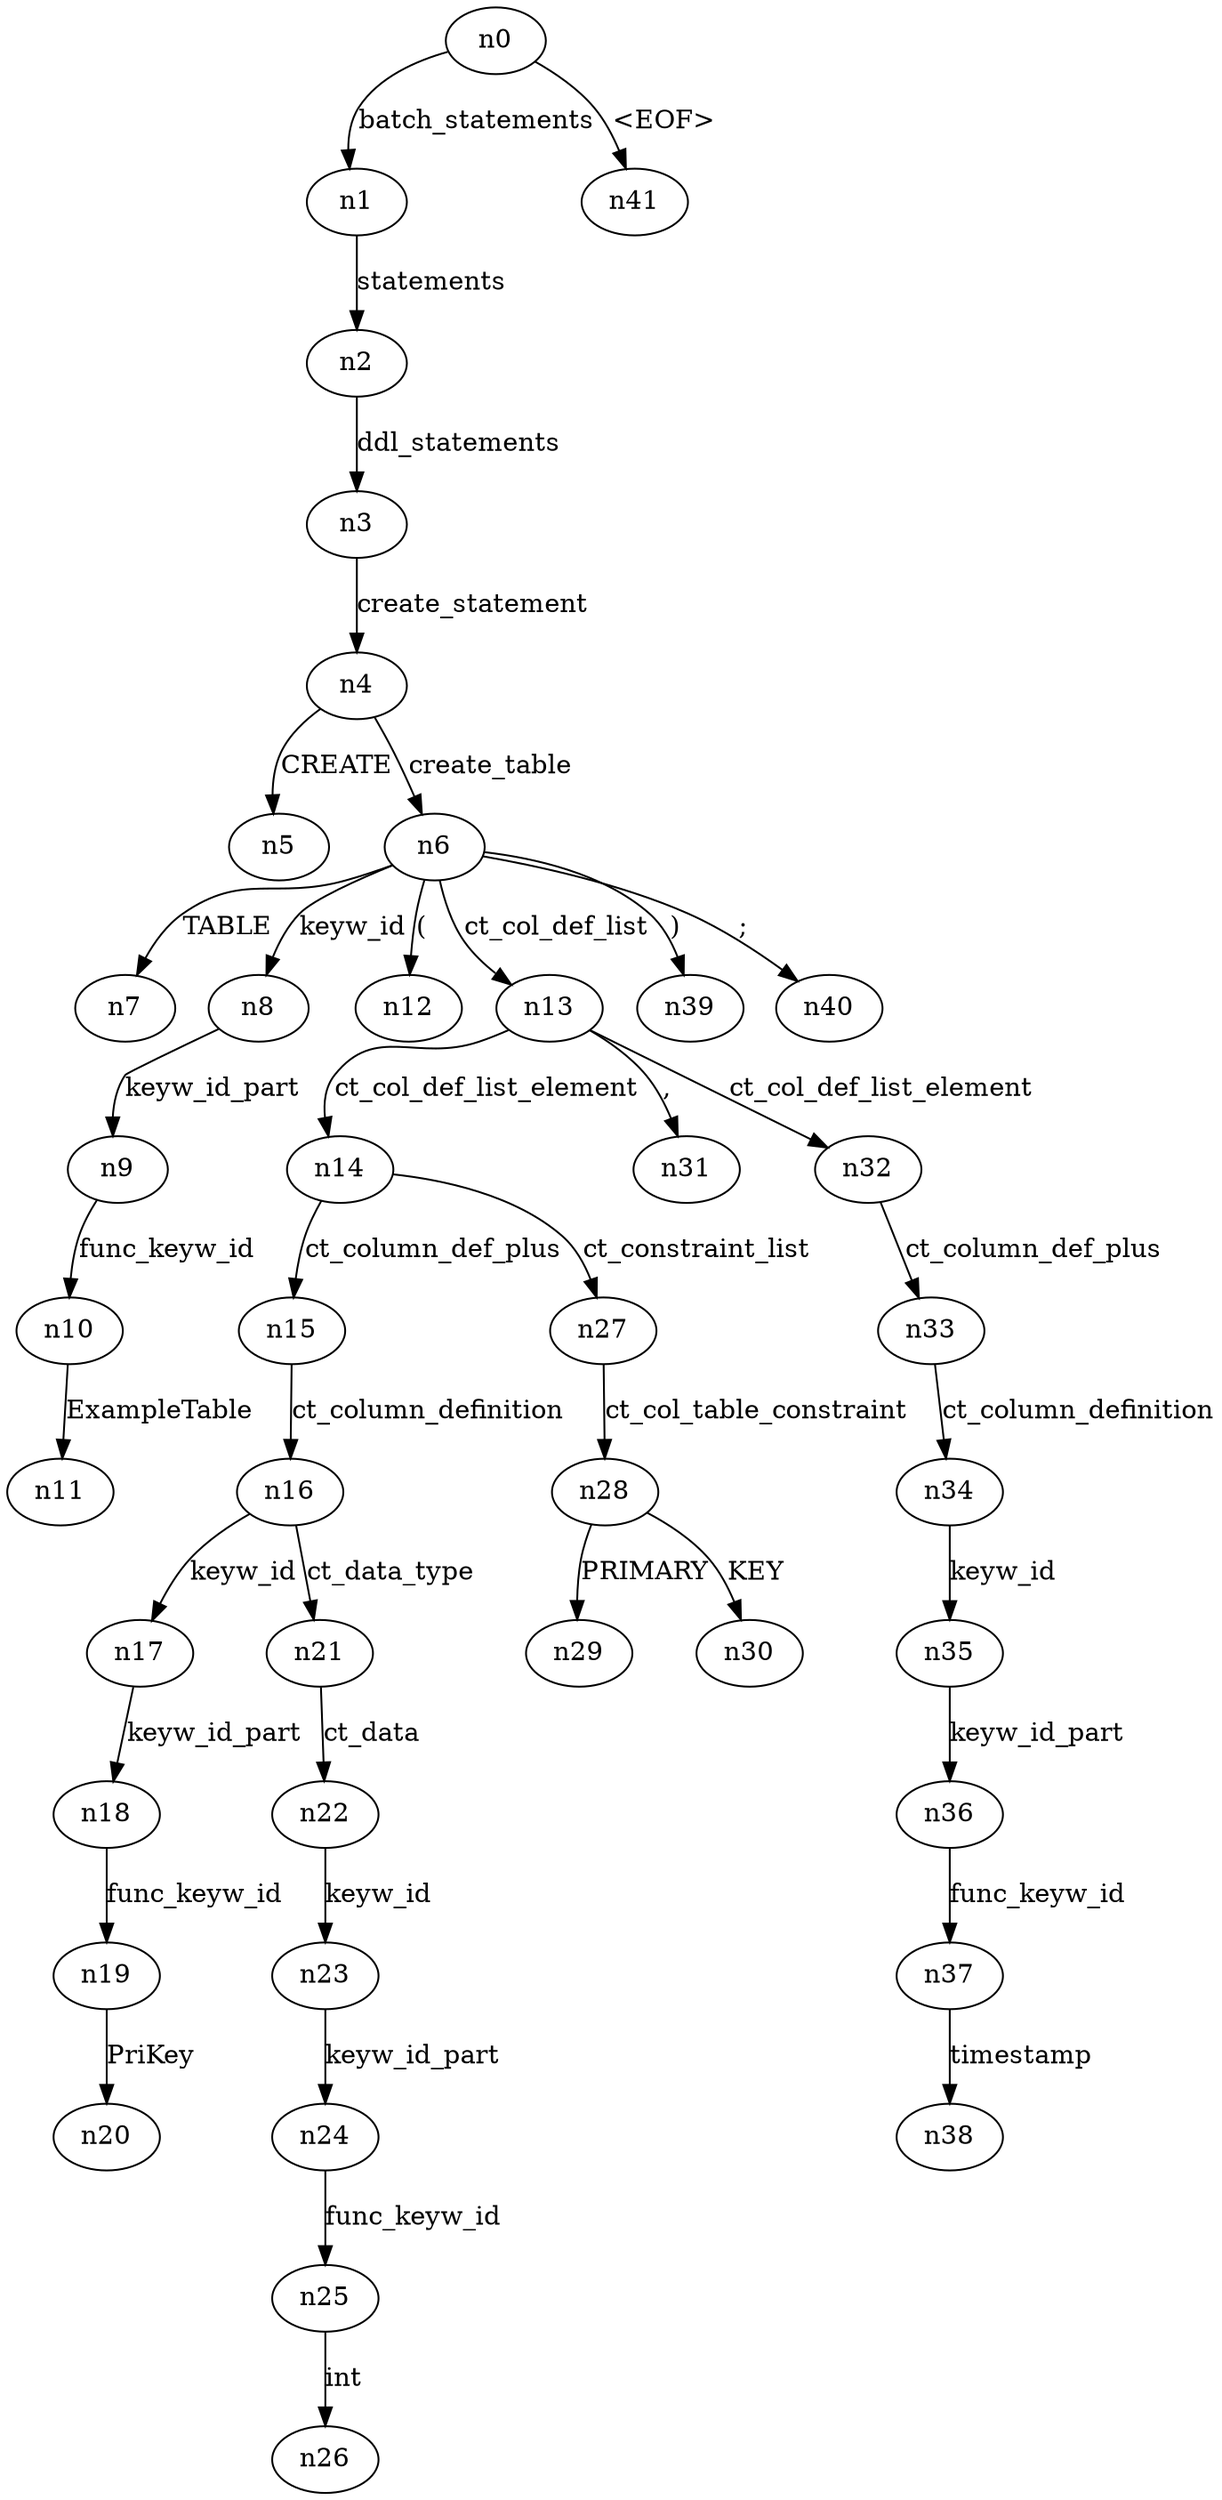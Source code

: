 digraph ParseTree {
  n0 -> n1 [label="batch_statements"];
  n1 -> n2 [label="statements"];
  n2 -> n3 [label="ddl_statements"];
  n3 -> n4 [label="create_statement"];
  n4 -> n5 [label="CREATE"];
  n4 -> n6 [label="create_table"];
  n6 -> n7 [label="TABLE"];
  n6 -> n8 [label="keyw_id"];
  n8 -> n9 [label="keyw_id_part"];
  n9 -> n10 [label="func_keyw_id"];
  n10 -> n11 [label="ExampleTable"];
  n6 -> n12 [label="("];
  n6 -> n13 [label="ct_col_def_list"];
  n13 -> n14 [label="ct_col_def_list_element"];
  n14 -> n15 [label="ct_column_def_plus"];
  n15 -> n16 [label="ct_column_definition"];
  n16 -> n17 [label="keyw_id"];
  n17 -> n18 [label="keyw_id_part"];
  n18 -> n19 [label="func_keyw_id"];
  n19 -> n20 [label="PriKey"];
  n16 -> n21 [label="ct_data_type"];
  n21 -> n22 [label="ct_data"];
  n22 -> n23 [label="keyw_id"];
  n23 -> n24 [label="keyw_id_part"];
  n24 -> n25 [label="func_keyw_id"];
  n25 -> n26 [label="int"];
  n14 -> n27 [label="ct_constraint_list"];
  n27 -> n28 [label="ct_col_table_constraint"];
  n28 -> n29 [label="PRIMARY"];
  n28 -> n30 [label="KEY"];
  n13 -> n31 [label=","];
  n13 -> n32 [label="ct_col_def_list_element"];
  n32 -> n33 [label="ct_column_def_plus"];
  n33 -> n34 [label="ct_column_definition"];
  n34 -> n35 [label="keyw_id"];
  n35 -> n36 [label="keyw_id_part"];
  n36 -> n37 [label="func_keyw_id"];
  n37 -> n38 [label="timestamp"];
  n6 -> n39 [label=")"];
  n6 -> n40 [label=";"];
  n0 -> n41 [label="<EOF>"];
}